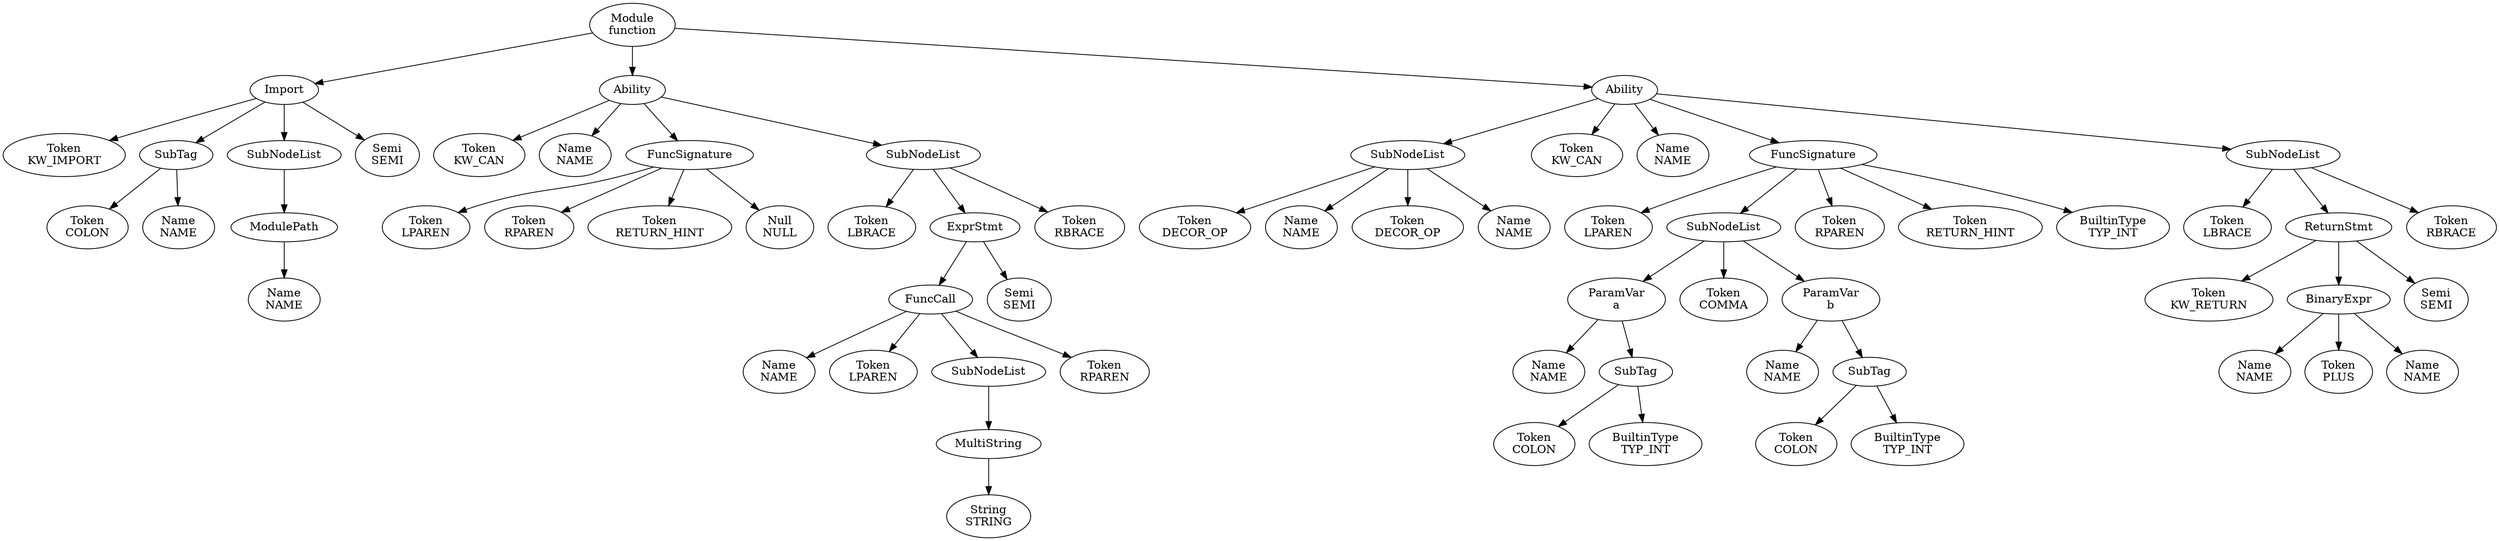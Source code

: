 digraph G {
  node0 [label="Module\nfunction"];
  node1 [label="Import"];
  node0 -> node1;
  node2 [label="Token\nKW_IMPORT"];
  node1 -> node2;
  node3 [label="SubTag"];
  node1 -> node3;
  node4 [label="Token\nCOLON"];
  node3 -> node4;
  node5 [label="Name\nNAME"];
  node3 -> node5;
  node6 [label="SubNodeList"];
  node1 -> node6;
  node7 [label="ModulePath"];
  node6 -> node7;
  node8 [label="Name\nNAME"];
  node7 -> node8;
  node9 [label="Semi\nSEMI"];
  node1 -> node9;
  node10 [label="Ability"];
  node0 -> node10;
  node11 [label="Token\nKW_CAN"];
  node10 -> node11;
  node12 [label="Name\nNAME"];
  node10 -> node12;
  node13 [label="FuncSignature"];
  node10 -> node13;
  node14 [label="Token\nLPAREN"];
  node13 -> node14;
  node15 [label="Token\nRPAREN"];
  node13 -> node15;
  node16 [label="Token\nRETURN_HINT"];
  node13 -> node16;
  node17 [label="Null\nNULL"];
  node13 -> node17;
  node18 [label="SubNodeList"];
  node10 -> node18;
  node19 [label="Token\nLBRACE"];
  node18 -> node19;
  node20 [label="ExprStmt"];
  node18 -> node20;
  node21 [label="FuncCall"];
  node20 -> node21;
  node22 [label="Name\nNAME"];
  node21 -> node22;
  node23 [label="Token\nLPAREN"];
  node21 -> node23;
  node24 [label="SubNodeList"];
  node21 -> node24;
  node25 [label="MultiString"];
  node24 -> node25;
  node26 [label="String\nSTRING"];
  node25 -> node26;
  node27 [label="Token\nRPAREN"];
  node21 -> node27;
  node28 [label="Semi\nSEMI"];
  node20 -> node28;
  node29 [label="Token\nRBRACE"];
  node18 -> node29;
  node30 [label="Ability"];
  node0 -> node30;
  node31 [label="SubNodeList"];
  node30 -> node31;
  node32 [label="Token\nDECOR_OP"];
  node31 -> node32;
  node33 [label="Name\nNAME"];
  node31 -> node33;
  node34 [label="Token\nDECOR_OP"];
  node31 -> node34;
  node35 [label="Name\nNAME"];
  node31 -> node35;
  node36 [label="Token\nKW_CAN"];
  node30 -> node36;
  node37 [label="Name\nNAME"];
  node30 -> node37;
  node38 [label="FuncSignature"];
  node30 -> node38;
  node39 [label="Token\nLPAREN"];
  node38 -> node39;
  node40 [label="SubNodeList"];
  node38 -> node40;
  node41 [label="ParamVar\na"];
  node40 -> node41;
  node42 [label="Name\nNAME"];
  node41 -> node42;
  node43 [label="SubTag"];
  node41 -> node43;
  node44 [label="Token\nCOLON"];
  node43 -> node44;
  node45 [label="BuiltinType\nTYP_INT"];
  node43 -> node45;
  node46 [label="Token\nCOMMA"];
  node40 -> node46;
  node47 [label="ParamVar\nb"];
  node40 -> node47;
  node48 [label="Name\nNAME"];
  node47 -> node48;
  node49 [label="SubTag"];
  node47 -> node49;
  node50 [label="Token\nCOLON"];
  node49 -> node50;
  node51 [label="BuiltinType\nTYP_INT"];
  node49 -> node51;
  node52 [label="Token\nRPAREN"];
  node38 -> node52;
  node53 [label="Token\nRETURN_HINT"];
  node38 -> node53;
  node54 [label="BuiltinType\nTYP_INT"];
  node38 -> node54;
  node55 [label="SubNodeList"];
  node30 -> node55;
  node56 [label="Token\nLBRACE"];
  node55 -> node56;
  node57 [label="ReturnStmt"];
  node55 -> node57;
  node58 [label="Token\nKW_RETURN"];
  node57 -> node58;
  node59 [label="BinaryExpr"];
  node57 -> node59;
  node60 [label="Name\nNAME"];
  node59 -> node60;
  node61 [label="Token\nPLUS"];
  node59 -> node61;
  node62 [label="Name\nNAME"];
  node59 -> node62;
  node63 [label="Semi\nSEMI"];
  node57 -> node63;
  node64 [label="Token\nRBRACE"];
  node55 -> node64;
}